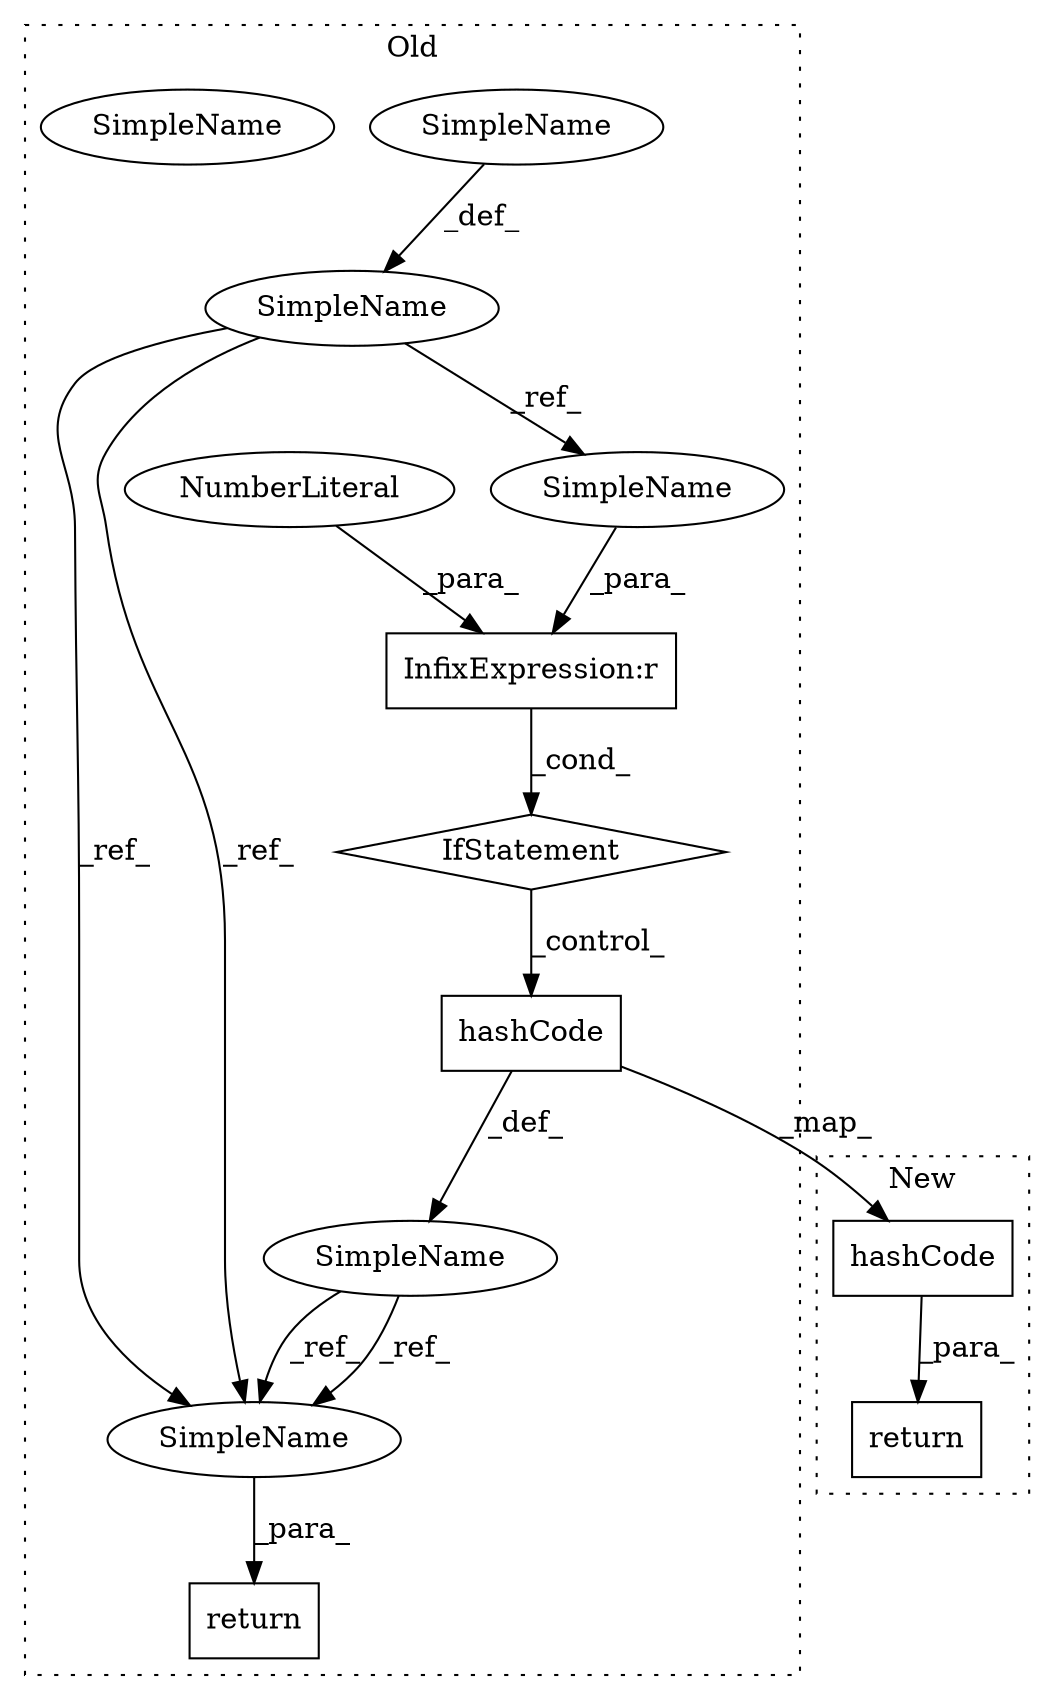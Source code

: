 digraph G {
subgraph cluster0 {
1 [label="hashCode" a="32" s="31724,31765" l="9,1" shape="box"];
3 [label="return" a="41" s="31798" l="7" shape="box"];
5 [label="SimpleName" a="42" s="31674" l="1" shape="ellipse"];
6 [label="SimpleName" a="42" s="31678" l="8" shape="ellipse"];
7 [label="InfixExpression:r" a="27" s="31697" l="4" shape="box"];
8 [label="NumberLiteral" a="34" s="31701" l="1" shape="ellipse"];
9 [label="IfStatement" a="25" s="31692,31702" l="4,2" shape="diamond"];
10 [label="SimpleName" a="42" s="31712" l="1" shape="ellipse"];
11 [label="SimpleName" a="42" s="31805" l="1" shape="ellipse"];
12 [label="SimpleName" a="42" s="31805" l="1" shape="ellipse"];
13 [label="SimpleName" a="42" s="31696" l="1" shape="ellipse"];
label = "Old";
style="dotted";
}
subgraph cluster1 {
2 [label="hashCode" a="32" s="31659,31700" l="9,1" shape="box"];
4 [label="return" a="41" s="31644" l="7" shape="box"];
label = "New";
style="dotted";
}
1 -> 2 [label="_map_"];
1 -> 10 [label="_def_"];
2 -> 4 [label="_para_"];
5 -> 12 [label="_ref_"];
5 -> 12 [label="_ref_"];
5 -> 13 [label="_ref_"];
6 -> 5 [label="_def_"];
7 -> 9 [label="_cond_"];
8 -> 7 [label="_para_"];
9 -> 1 [label="_control_"];
10 -> 12 [label="_ref_"];
10 -> 12 [label="_ref_"];
12 -> 3 [label="_para_"];
13 -> 7 [label="_para_"];
}